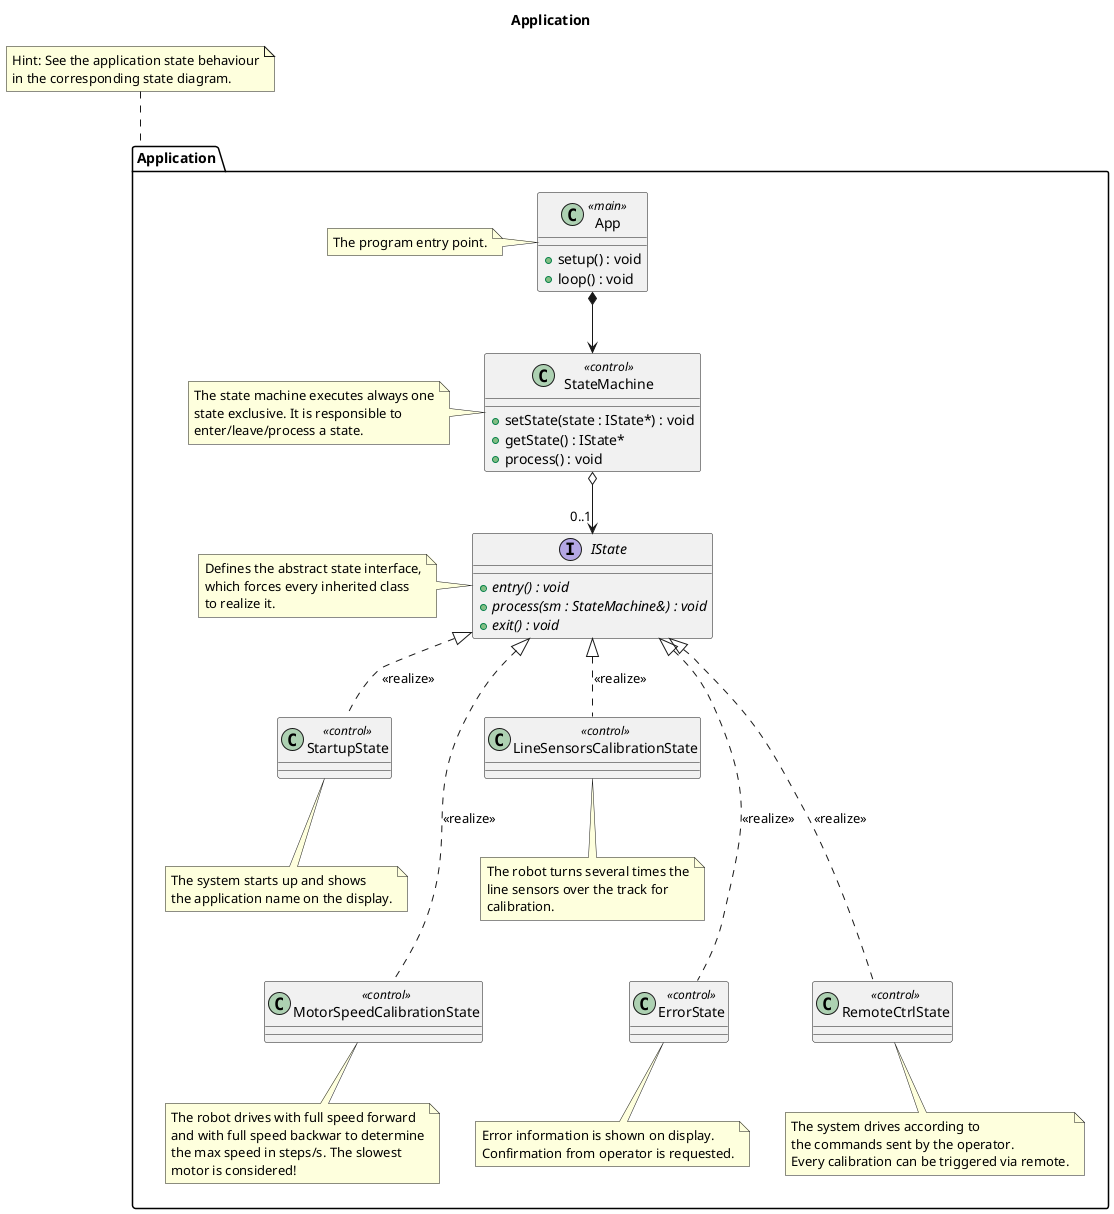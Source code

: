 @startuml RemoteControl Application

title Application

package "Application" as appLayer {

    class App <<main>> {
        + setup() : void
        + loop() : void
    }

    note left of App
        The program entry point.
    end note

    class StateMachine <<control>> {
        + setState(state : IState*) : void
        + getState() : IState*
        + process() : void
    }

    note left of StateMachine
        The state machine executes always one
        state exclusive. It is responsible to
        enter/leave/process a state.
    end note

    interface IState {
        + {abstract} entry() : void
        + {abstract} process(sm : StateMachine&) : void
        + {abstract} exit() : void
    }

    note left of IState
        Defines the abstract state interface,
        which forces every inherited class
        to realize it.
    end note

    class StartupState <<control>>
    class MotorSpeedCalibrationState <<control>>
    class LineSensorsCalibrationState <<control>>
    class ErrorState <<control>>
    class RemoteCtrlState <<control>>

    note bottom of StartupState
        The system starts up and shows
        the application name on the display.
    end note

    note bottom of MotorSpeedCalibrationState
        The robot drives with full speed forward
        and with full speed backwar to determine
        the max speed in steps/s. The slowest
        motor is considered!
    end note

    note bottom of LineSensorsCalibrationState
        The robot turns several times the
        line sensors over the track for
        calibration.
    end note

    note bottom of ErrorState
        Error information is shown on display.
        Confirmation from operator is requested.
    end note

    note bottom of RemoteCtrlState
        The system drives according to
        the commands sent by the operator.
        Every calibration can be triggered via remote.
    end note
}

note top of  appLayer
    Hint: See the application state behaviour
    in the corresponding state diagram.
end note

App *--> StateMachine

StateMachine o--> "0..1" IState

IState <|.. StartupState: <<realize>>
IState <|.... MotorSpeedCalibrationState: <<realize>>
IState <|.. LineSensorsCalibrationState: <<realize>>
IState <|.... ErrorState: <<realize>>
IState <|.... RemoteCtrlState: <<realize>>

@enduml